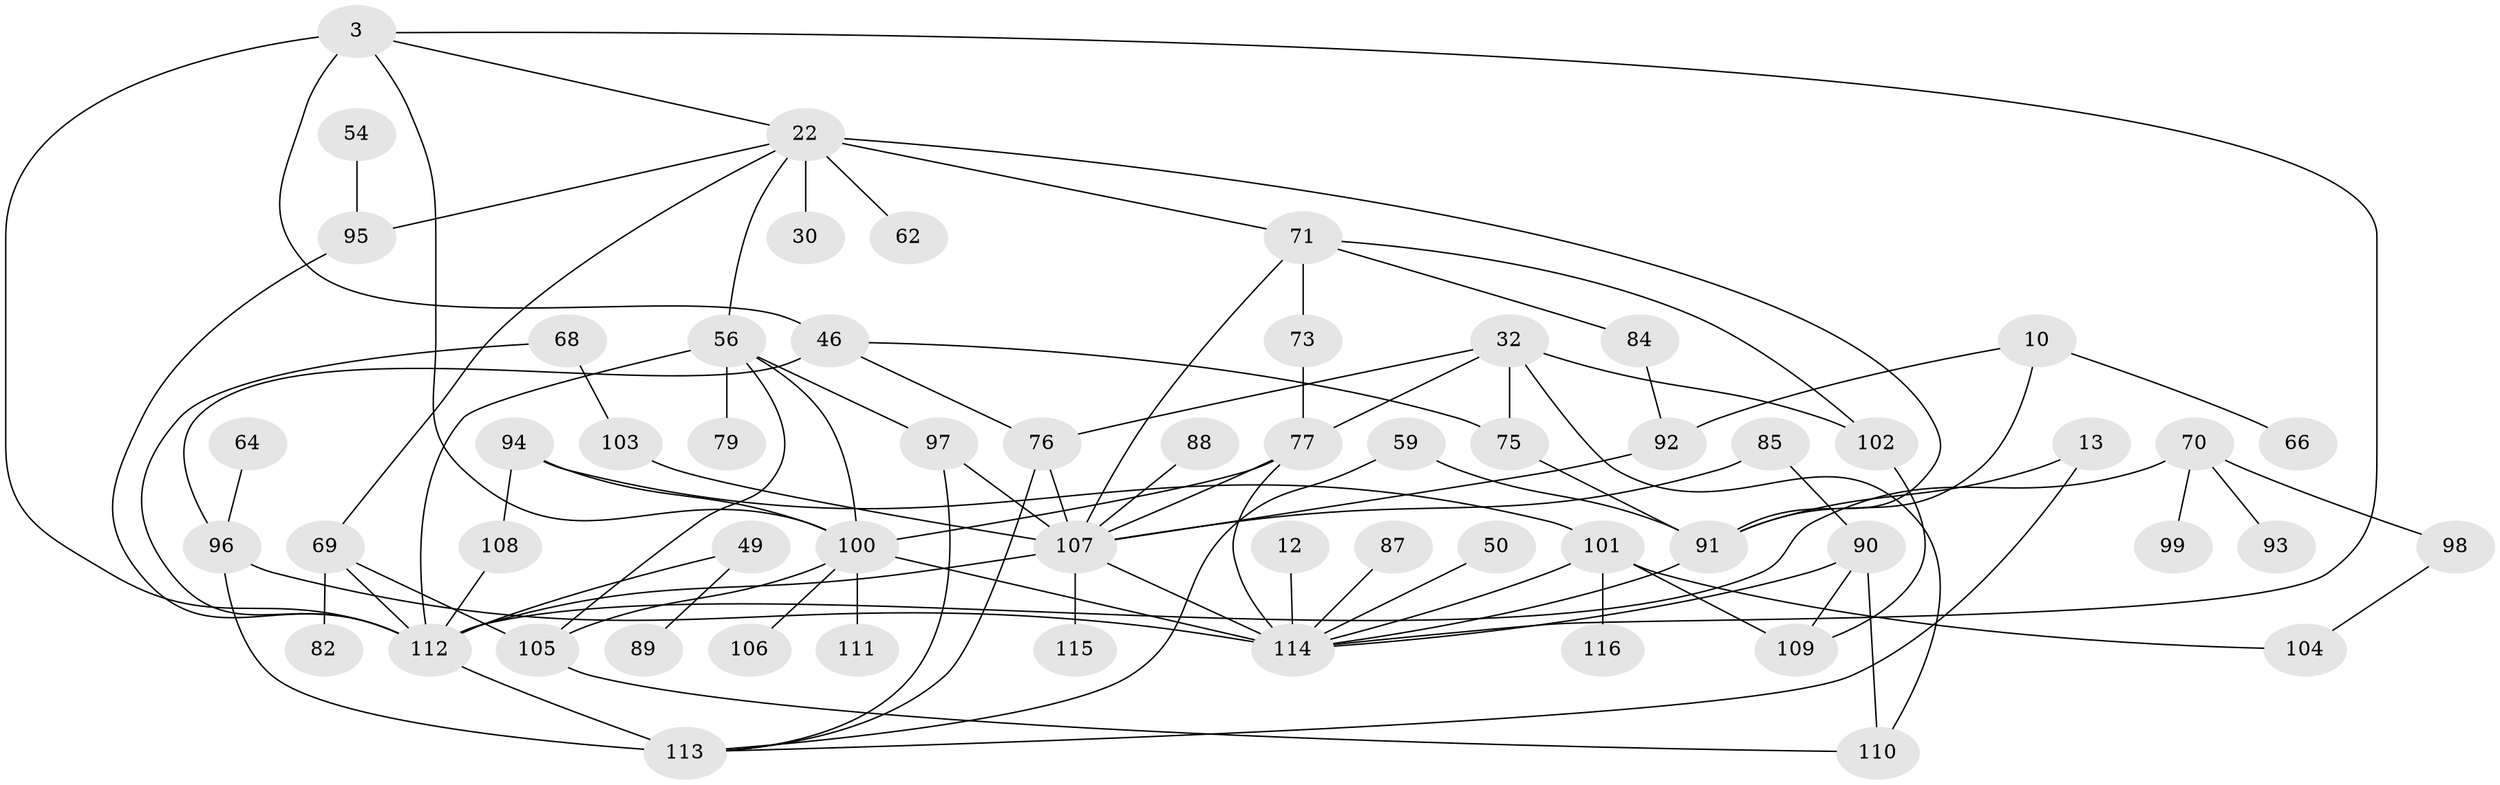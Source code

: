 // original degree distribution, {6: 0.0603448275862069, 8: 0.017241379310344827, 2: 0.3103448275862069, 5: 0.08620689655172414, 3: 0.25, 4: 0.09482758620689655, 1: 0.16379310344827586, 7: 0.017241379310344827}
// Generated by graph-tools (version 1.1) at 2025/41/03/09/25 04:41:30]
// undirected, 58 vertices, 93 edges
graph export_dot {
graph [start="1"]
  node [color=gray90,style=filled];
  3;
  10;
  12;
  13;
  22 [super="+19"];
  30;
  32;
  46 [super="+7"];
  49;
  50;
  54;
  56 [super="+45"];
  59;
  62;
  64;
  66;
  68;
  69 [super="+35"];
  70;
  71 [super="+27"];
  73;
  75;
  76 [super="+41+53"];
  77 [super="+65"];
  79;
  82;
  84;
  85;
  87;
  88;
  89;
  90 [super="+37"];
  91 [super="+83"];
  92 [super="+74"];
  93;
  94;
  95 [super="+52"];
  96 [super="+26+42"];
  97 [super="+31+29"];
  98;
  99;
  100 [super="+51+80+81"];
  101 [super="+14+21"];
  102 [super="+67"];
  103;
  104;
  105;
  106;
  107 [super="+1+55+86+78"];
  108 [super="+58"];
  109;
  110 [super="+44"];
  111;
  112 [super="+15+23+34+48"];
  113 [super="+28"];
  114 [super="+36+18"];
  115;
  116;
  3 -- 46 [weight=2];
  3 -- 22;
  3 -- 112 [weight=2];
  3 -- 114 [weight=2];
  3 -- 100;
  10 -- 66;
  10 -- 91 [weight=2];
  10 -- 92;
  12 -- 114;
  13 -- 113;
  13 -- 91;
  22 -- 30;
  22 -- 62;
  22 -- 91 [weight=2];
  22 -- 56;
  22 -- 69;
  22 -- 95;
  22 -- 71;
  32 -- 102 [weight=2];
  32 -- 75;
  32 -- 77 [weight=2];
  32 -- 110;
  32 -- 76;
  46 -- 96;
  46 -- 75;
  46 -- 76;
  49 -- 89;
  49 -- 112;
  50 -- 114;
  54 -- 95 [weight=2];
  56 -- 97;
  56 -- 112 [weight=2];
  56 -- 105;
  56 -- 79;
  56 -- 100;
  59 -- 91;
  59 -- 113;
  64 -- 96;
  68 -- 103;
  68 -- 112;
  69 -- 105;
  69 -- 112;
  69 -- 82;
  70 -- 93;
  70 -- 98;
  70 -- 99;
  70 -- 112;
  71 -- 73;
  71 -- 84;
  71 -- 102;
  71 -- 107;
  73 -- 77;
  75 -- 91 [weight=2];
  76 -- 113;
  76 -- 107 [weight=2];
  77 -- 114 [weight=3];
  77 -- 107;
  77 -- 100;
  84 -- 92;
  85 -- 90;
  85 -- 107;
  87 -- 114;
  88 -- 107;
  90 -- 109;
  90 -- 114;
  90 -- 110;
  91 -- 114;
  92 -- 107;
  94 -- 101;
  94 -- 100;
  94 -- 108;
  95 -- 112;
  96 -- 114 [weight=2];
  96 -- 113 [weight=2];
  97 -- 107;
  97 -- 113;
  98 -- 104;
  100 -- 111;
  100 -- 114;
  100 -- 105;
  100 -- 106;
  101 -- 109;
  101 -- 104;
  101 -- 114;
  101 -- 116;
  102 -- 109;
  103 -- 107;
  105 -- 110;
  107 -- 112 [weight=5];
  107 -- 115;
  107 -- 114 [weight=2];
  108 -- 112;
  112 -- 113 [weight=2];
}
